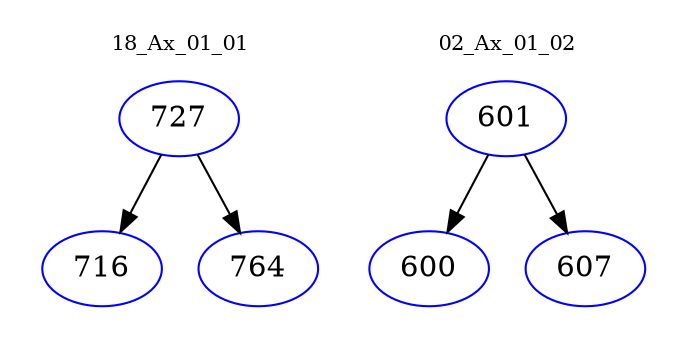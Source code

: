 digraph{
subgraph cluster_0 {
color = white
label = "18_Ax_01_01";
fontsize=10;
T0_727 [label="727", color="blue"]
T0_727 -> T0_716 [color="black"]
T0_716 [label="716", color="blue"]
T0_727 -> T0_764 [color="black"]
T0_764 [label="764", color="blue"]
}
subgraph cluster_1 {
color = white
label = "02_Ax_01_02";
fontsize=10;
T1_601 [label="601", color="blue"]
T1_601 -> T1_600 [color="black"]
T1_600 [label="600", color="blue"]
T1_601 -> T1_607 [color="black"]
T1_607 [label="607", color="blue"]
}
}
